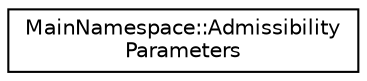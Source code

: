 digraph "Graphical Class Hierarchy"
{
 // INTERACTIVE_SVG=YES
 // LATEX_PDF_SIZE
  edge [fontname="Helvetica",fontsize="10",labelfontname="Helvetica",labelfontsize="10"];
  node [fontname="Helvetica",fontsize="10",shape=record];
  rankdir="LR";
  Node0 [label="MainNamespace::Admissibility\lParameters",height=0.2,width=0.4,color="black", fillcolor="white", style="filled",URL="$struct_main_namespace_1_1_admissibility_parameters.html",tooltip=" "];
}
